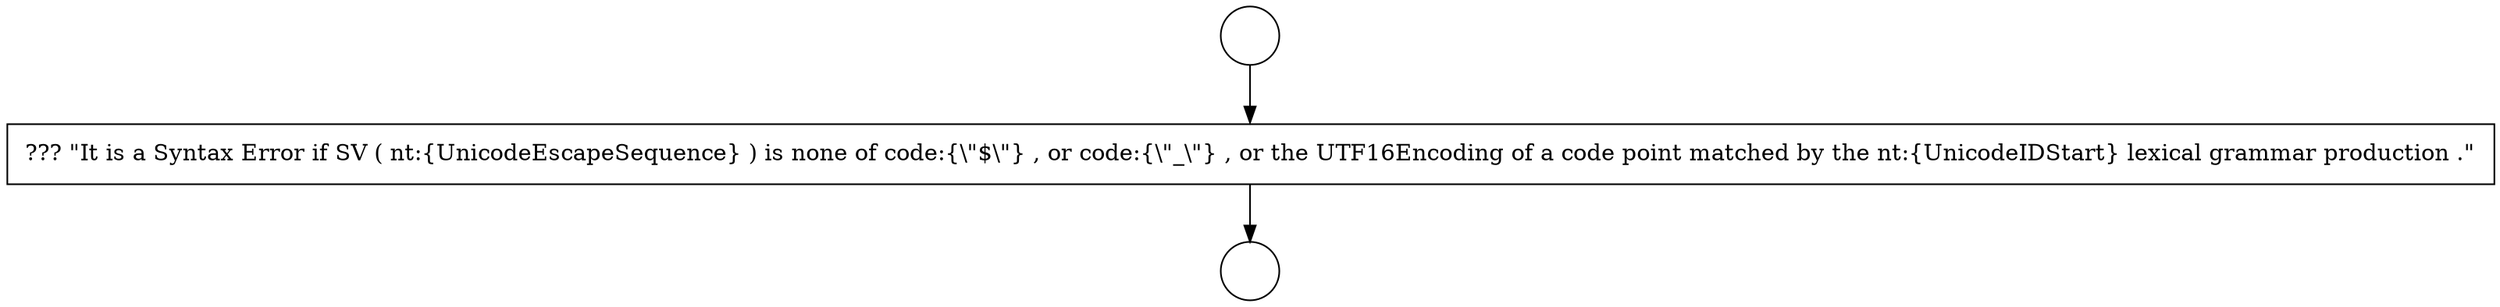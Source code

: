 digraph {
  node16959 [shape=circle label=" " color="black" fillcolor="white" style=filled]
  node16961 [shape=none, margin=0, label=<<font color="black">
    <table border="0" cellborder="1" cellspacing="0" cellpadding="10">
      <tr><td align="left">??? &quot;It is a Syntax Error if SV ( nt:{UnicodeEscapeSequence} ) is none of code:{\&quot;$\&quot;} , or code:{\&quot;_\&quot;} , or the UTF16Encoding of a code point matched by the nt:{UnicodeIDStart} lexical grammar production .&quot;</td></tr>
    </table>
  </font>> color="black" fillcolor="white" style=filled]
  node16960 [shape=circle label=" " color="black" fillcolor="white" style=filled]
  node16959 -> node16961 [ color="black"]
  node16961 -> node16960 [ color="black"]
}

